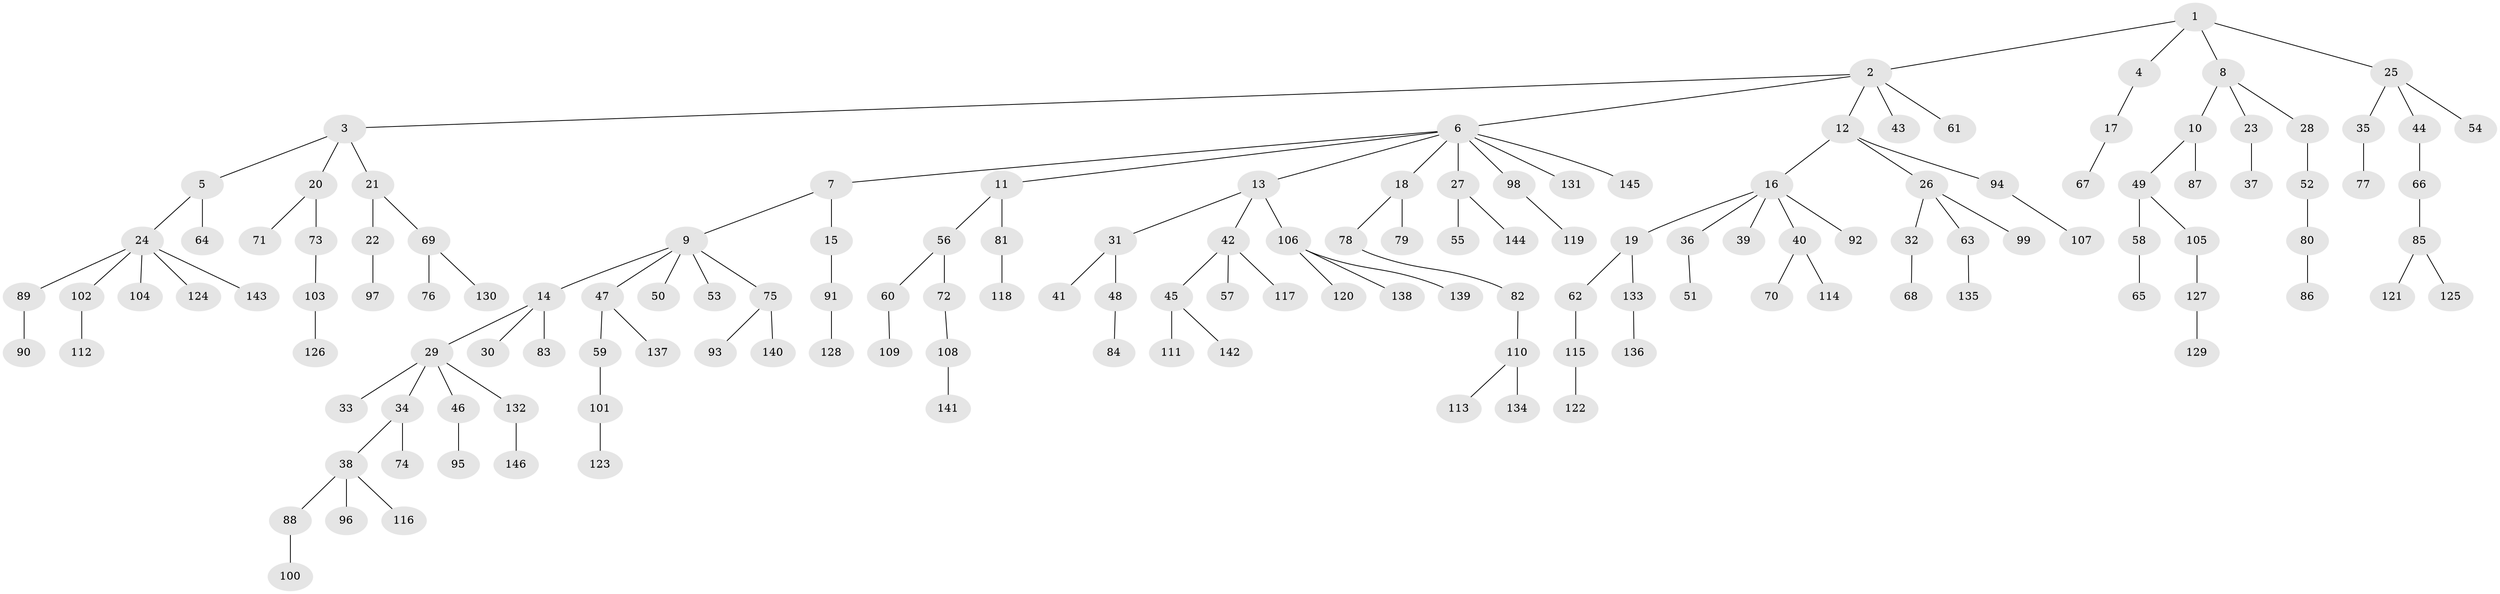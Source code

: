 // coarse degree distribution, {2: 0.10344827586206896, 1: 0.8793103448275862, 51: 0.017241379310344827}
// Generated by graph-tools (version 1.1) at 2025/57/03/04/25 21:57:04]
// undirected, 146 vertices, 145 edges
graph export_dot {
graph [start="1"]
  node [color=gray90,style=filled];
  1;
  2;
  3;
  4;
  5;
  6;
  7;
  8;
  9;
  10;
  11;
  12;
  13;
  14;
  15;
  16;
  17;
  18;
  19;
  20;
  21;
  22;
  23;
  24;
  25;
  26;
  27;
  28;
  29;
  30;
  31;
  32;
  33;
  34;
  35;
  36;
  37;
  38;
  39;
  40;
  41;
  42;
  43;
  44;
  45;
  46;
  47;
  48;
  49;
  50;
  51;
  52;
  53;
  54;
  55;
  56;
  57;
  58;
  59;
  60;
  61;
  62;
  63;
  64;
  65;
  66;
  67;
  68;
  69;
  70;
  71;
  72;
  73;
  74;
  75;
  76;
  77;
  78;
  79;
  80;
  81;
  82;
  83;
  84;
  85;
  86;
  87;
  88;
  89;
  90;
  91;
  92;
  93;
  94;
  95;
  96;
  97;
  98;
  99;
  100;
  101;
  102;
  103;
  104;
  105;
  106;
  107;
  108;
  109;
  110;
  111;
  112;
  113;
  114;
  115;
  116;
  117;
  118;
  119;
  120;
  121;
  122;
  123;
  124;
  125;
  126;
  127;
  128;
  129;
  130;
  131;
  132;
  133;
  134;
  135;
  136;
  137;
  138;
  139;
  140;
  141;
  142;
  143;
  144;
  145;
  146;
  1 -- 2;
  1 -- 4;
  1 -- 8;
  1 -- 25;
  2 -- 3;
  2 -- 6;
  2 -- 12;
  2 -- 43;
  2 -- 61;
  3 -- 5;
  3 -- 20;
  3 -- 21;
  4 -- 17;
  5 -- 24;
  5 -- 64;
  6 -- 7;
  6 -- 11;
  6 -- 13;
  6 -- 18;
  6 -- 27;
  6 -- 98;
  6 -- 131;
  6 -- 145;
  7 -- 9;
  7 -- 15;
  8 -- 10;
  8 -- 23;
  8 -- 28;
  9 -- 14;
  9 -- 47;
  9 -- 50;
  9 -- 53;
  9 -- 75;
  10 -- 49;
  10 -- 87;
  11 -- 56;
  11 -- 81;
  12 -- 16;
  12 -- 26;
  12 -- 94;
  13 -- 31;
  13 -- 42;
  13 -- 106;
  14 -- 29;
  14 -- 30;
  14 -- 83;
  15 -- 91;
  16 -- 19;
  16 -- 36;
  16 -- 39;
  16 -- 40;
  16 -- 92;
  17 -- 67;
  18 -- 78;
  18 -- 79;
  19 -- 62;
  19 -- 133;
  20 -- 71;
  20 -- 73;
  21 -- 22;
  21 -- 69;
  22 -- 97;
  23 -- 37;
  24 -- 89;
  24 -- 102;
  24 -- 104;
  24 -- 124;
  24 -- 143;
  25 -- 35;
  25 -- 44;
  25 -- 54;
  26 -- 32;
  26 -- 63;
  26 -- 99;
  27 -- 55;
  27 -- 144;
  28 -- 52;
  29 -- 33;
  29 -- 34;
  29 -- 46;
  29 -- 132;
  31 -- 41;
  31 -- 48;
  32 -- 68;
  34 -- 38;
  34 -- 74;
  35 -- 77;
  36 -- 51;
  38 -- 88;
  38 -- 96;
  38 -- 116;
  40 -- 70;
  40 -- 114;
  42 -- 45;
  42 -- 57;
  42 -- 117;
  44 -- 66;
  45 -- 111;
  45 -- 142;
  46 -- 95;
  47 -- 59;
  47 -- 137;
  48 -- 84;
  49 -- 58;
  49 -- 105;
  52 -- 80;
  56 -- 60;
  56 -- 72;
  58 -- 65;
  59 -- 101;
  60 -- 109;
  62 -- 115;
  63 -- 135;
  66 -- 85;
  69 -- 76;
  69 -- 130;
  72 -- 108;
  73 -- 103;
  75 -- 93;
  75 -- 140;
  78 -- 82;
  80 -- 86;
  81 -- 118;
  82 -- 110;
  85 -- 121;
  85 -- 125;
  88 -- 100;
  89 -- 90;
  91 -- 128;
  94 -- 107;
  98 -- 119;
  101 -- 123;
  102 -- 112;
  103 -- 126;
  105 -- 127;
  106 -- 120;
  106 -- 138;
  106 -- 139;
  108 -- 141;
  110 -- 113;
  110 -- 134;
  115 -- 122;
  127 -- 129;
  132 -- 146;
  133 -- 136;
}
